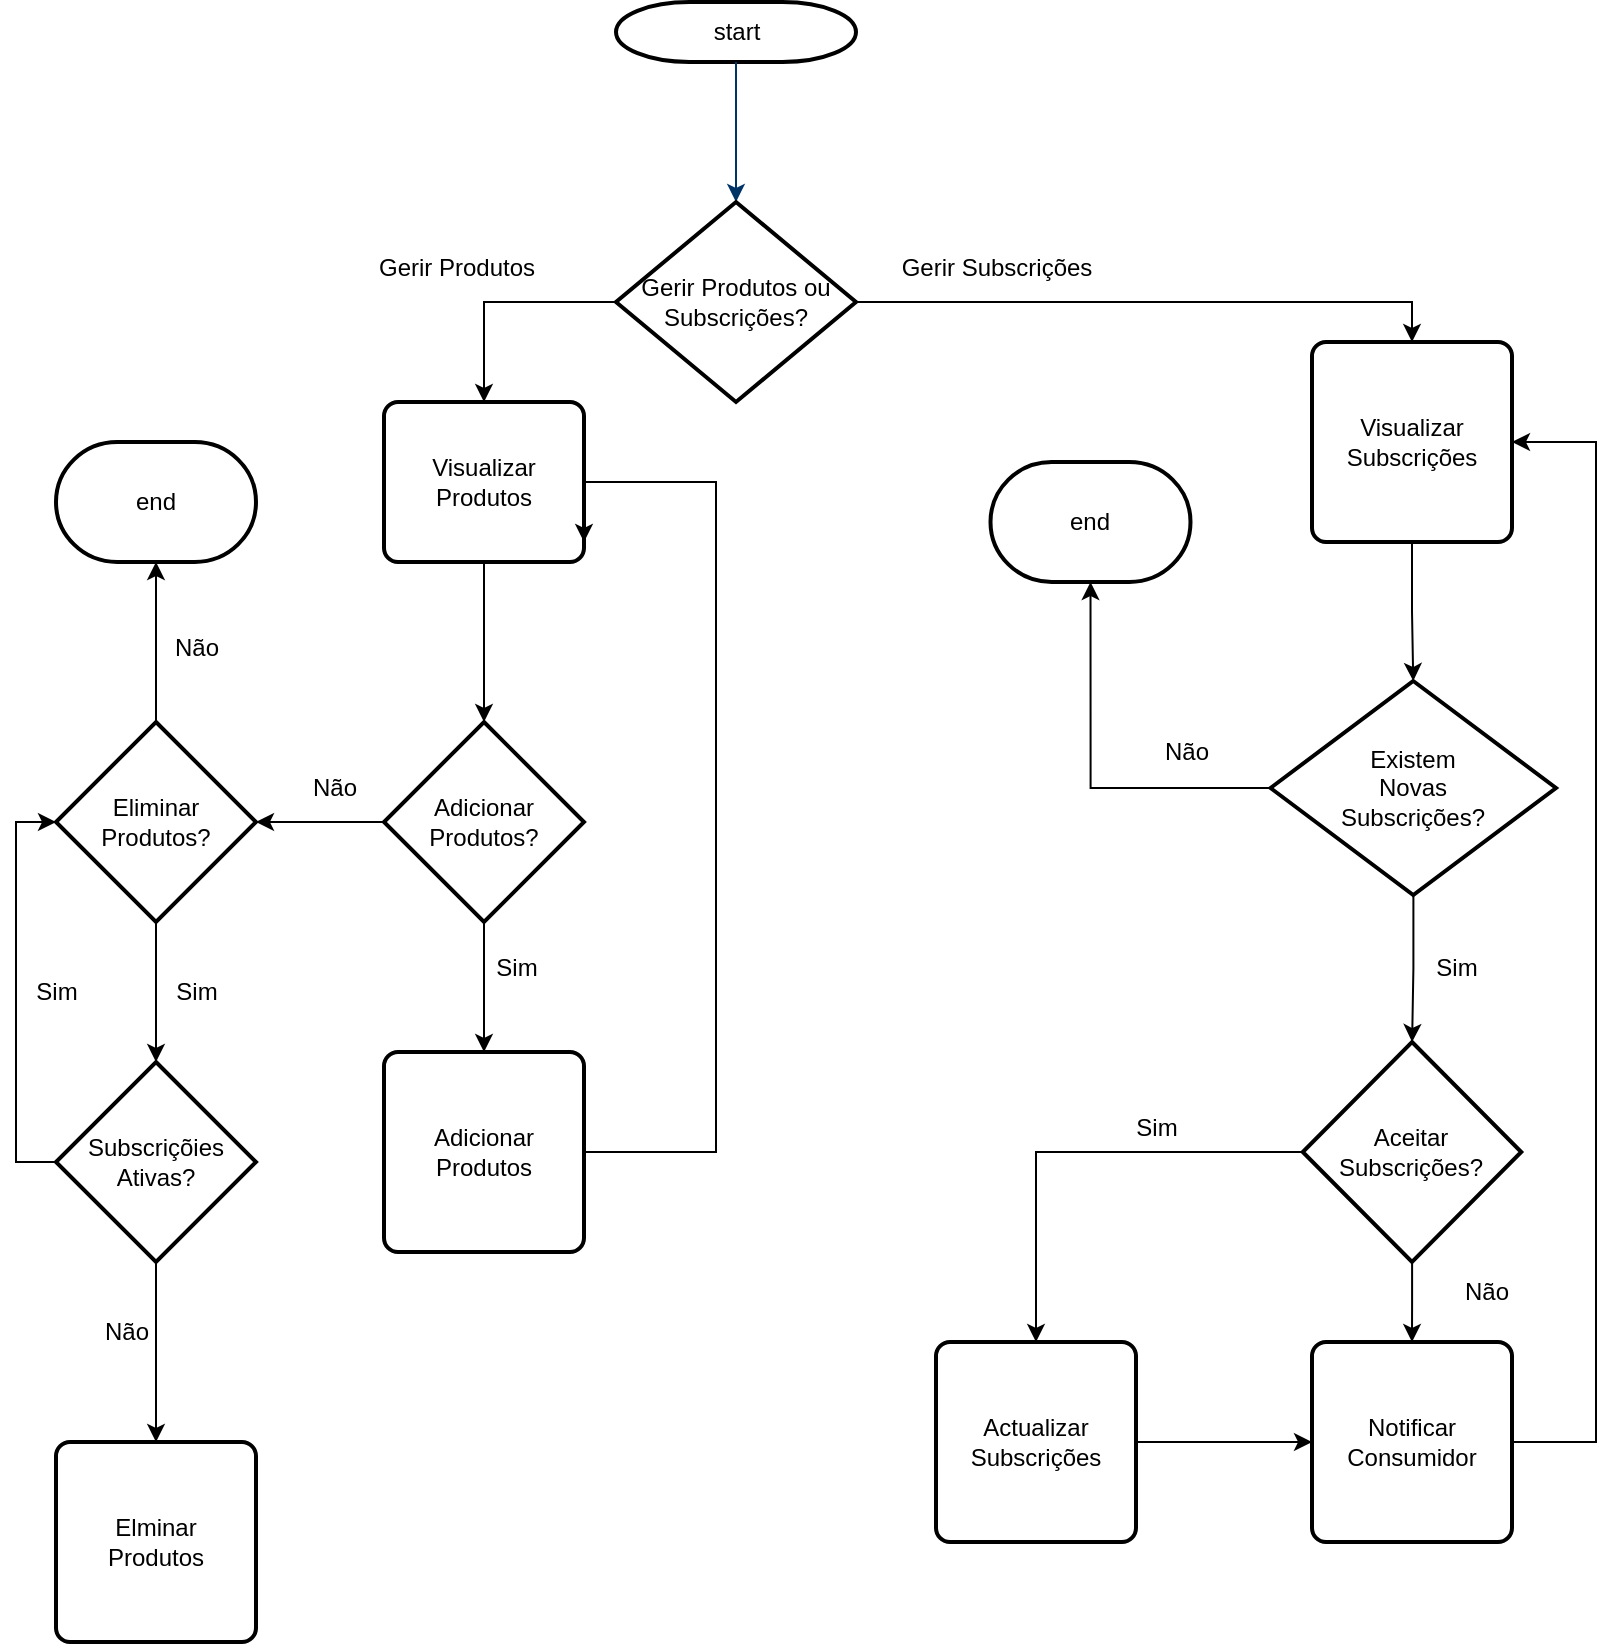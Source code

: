 <mxfile version="22.1.22" type="embed">
  <diagram name="Página-1" id="LHn5iljaYR8R-6iUy0xP">
    <mxGraphModel dx="817" dy="824" grid="1" gridSize="10" guides="1" tooltips="1" connect="1" arrows="1" fold="1" page="1" pageScale="1" pageWidth="827" pageHeight="1169" math="0" shadow="0">
      <root>
        <mxCell id="0" />
        <mxCell id="1" parent="0" />
        <mxCell id="9kWCVdmh-uN18Re_7AxD-1" value="start" style="shape=mxgraph.flowchart.terminator;strokeWidth=2;gradientColor=none;gradientDirection=north;fontStyle=0;html=1;" parent="1" vertex="1">
          <mxGeometry x="330" y="40" width="120" height="30" as="geometry" />
        </mxCell>
        <mxCell id="9kWCVdmh-uN18Re_7AxD-2" style="fontStyle=1;strokeColor=#003366;strokeWidth=1;html=1;entryX=0.5;entryY=0;entryDx=0;entryDy=0;" parent="1" source="9kWCVdmh-uN18Re_7AxD-1" edge="1">
          <mxGeometry relative="1" as="geometry">
            <mxPoint x="390" y="140" as="targetPoint" />
          </mxGeometry>
        </mxCell>
        <mxCell id="11" style="edgeStyle=orthogonalEdgeStyle;rounded=0;orthogonalLoop=1;jettySize=auto;html=1;entryX=0.5;entryY=0;entryDx=0;entryDy=0;" edge="1" parent="1" source="2" target="4">
          <mxGeometry relative="1" as="geometry" />
        </mxCell>
        <mxCell id="39" style="edgeStyle=orthogonalEdgeStyle;rounded=0;orthogonalLoop=1;jettySize=auto;html=1;exitX=1;exitY=0.5;exitDx=0;exitDy=0;exitPerimeter=0;entryX=0.5;entryY=0;entryDx=0;entryDy=0;" edge="1" parent="1" source="2" target="5">
          <mxGeometry relative="1" as="geometry" />
        </mxCell>
        <mxCell id="2" value="Gerir Produtos ou Subscrições?" style="strokeWidth=2;html=1;shape=mxgraph.flowchart.decision;whiteSpace=wrap;" vertex="1" parent="1">
          <mxGeometry x="330" y="140" width="120" height="100" as="geometry" />
        </mxCell>
        <mxCell id="29" style="edgeStyle=orthogonalEdgeStyle;rounded=0;orthogonalLoop=1;jettySize=auto;html=1;" edge="1" parent="1" source="3" target="8">
          <mxGeometry relative="1" as="geometry" />
        </mxCell>
        <mxCell id="3" value="Adicionar Produtos?" style="strokeWidth=2;html=1;shape=mxgraph.flowchart.decision;whiteSpace=wrap;" vertex="1" parent="1">
          <mxGeometry x="214" y="400" width="100" height="100" as="geometry" />
        </mxCell>
        <mxCell id="4" value="Visualizar Produtos" style="rounded=1;whiteSpace=wrap;html=1;absoluteArcSize=1;arcSize=14;strokeWidth=2;" vertex="1" parent="1">
          <mxGeometry x="214" y="240" width="100" height="80" as="geometry" />
        </mxCell>
        <mxCell id="5" value="Visualizar Subscrições" style="rounded=1;whiteSpace=wrap;html=1;absoluteArcSize=1;arcSize=14;strokeWidth=2;" vertex="1" parent="1">
          <mxGeometry x="678" y="210" width="100" height="100" as="geometry" />
        </mxCell>
        <mxCell id="24" value="" style="edgeStyle=orthogonalEdgeStyle;rounded=0;orthogonalLoop=1;jettySize=auto;html=1;" edge="1" parent="1" source="6" target="23">
          <mxGeometry relative="1" as="geometry" />
        </mxCell>
        <mxCell id="6" value="Eliminar Produtos?" style="strokeWidth=2;html=1;shape=mxgraph.flowchart.decision;whiteSpace=wrap;" vertex="1" parent="1">
          <mxGeometry x="50" y="400" width="100" height="100" as="geometry" />
        </mxCell>
        <mxCell id="26" style="edgeStyle=orthogonalEdgeStyle;rounded=0;orthogonalLoop=1;jettySize=auto;html=1;entryX=1;entryY=0.5;entryDx=0;entryDy=0;" edge="1" parent="1" source="8">
          <mxGeometry relative="1" as="geometry">
            <mxPoint x="314" y="310" as="targetPoint" />
            <Array as="points">
              <mxPoint x="380" y="615" />
              <mxPoint x="380" y="280" />
              <mxPoint x="314" y="280" />
            </Array>
          </mxGeometry>
        </mxCell>
        <mxCell id="8" value="Adicionar &lt;br&gt;Produtos" style="rounded=1;whiteSpace=wrap;html=1;absoluteArcSize=1;arcSize=14;strokeWidth=2;" vertex="1" parent="1">
          <mxGeometry x="214" y="565" width="100" height="100" as="geometry" />
        </mxCell>
        <mxCell id="9" value="Subscriçõies&lt;br&gt;Ativas?" style="strokeWidth=2;html=1;shape=mxgraph.flowchart.decision;whiteSpace=wrap;" vertex="1" parent="1">
          <mxGeometry x="50" y="570" width="100" height="100" as="geometry" />
        </mxCell>
        <mxCell id="12" value="Gerir Produtos" style="text;html=1;align=center;verticalAlign=middle;resizable=0;points=[];autosize=1;strokeColor=none;fillColor=none;" vertex="1" parent="1">
          <mxGeometry x="200" y="158" width="100" height="30" as="geometry" />
        </mxCell>
        <mxCell id="17" style="edgeStyle=orthogonalEdgeStyle;rounded=0;orthogonalLoop=1;jettySize=auto;html=1;entryX=0.5;entryY=0;entryDx=0;entryDy=0;entryPerimeter=0;" edge="1" parent="1" source="6" target="9">
          <mxGeometry relative="1" as="geometry" />
        </mxCell>
        <mxCell id="18" value="Sim" style="text;html=1;align=center;verticalAlign=middle;resizable=0;points=[];autosize=1;strokeColor=none;fillColor=none;" vertex="1" parent="1">
          <mxGeometry x="100" y="520" width="40" height="30" as="geometry" />
        </mxCell>
        <mxCell id="19" style="edgeStyle=orthogonalEdgeStyle;rounded=0;orthogonalLoop=1;jettySize=auto;html=1;entryX=0.4;entryY=-0.035;entryDx=0;entryDy=0;entryPerimeter=0;" edge="1" parent="1" source="9">
          <mxGeometry relative="1" as="geometry">
            <mxPoint x="100" y="760.0" as="targetPoint" />
          </mxGeometry>
        </mxCell>
        <mxCell id="20" value="Elminar &lt;br&gt;Produtos" style="rounded=1;whiteSpace=wrap;html=1;absoluteArcSize=1;arcSize=14;strokeWidth=2;" vertex="1" parent="1">
          <mxGeometry x="50" y="760" width="100" height="100" as="geometry" />
        </mxCell>
        <mxCell id="21" style="edgeStyle=orthogonalEdgeStyle;rounded=0;orthogonalLoop=1;jettySize=auto;html=1;entryX=1;entryY=0.5;entryDx=0;entryDy=0;entryPerimeter=0;" edge="1" parent="1" source="3" target="6">
          <mxGeometry relative="1" as="geometry" />
        </mxCell>
        <mxCell id="22" value="Não" style="text;html=1;align=center;verticalAlign=middle;resizable=0;points=[];autosize=1;strokeColor=none;fillColor=none;" vertex="1" parent="1">
          <mxGeometry x="164" y="418" width="50" height="30" as="geometry" />
        </mxCell>
        <mxCell id="23" value="end" style="strokeWidth=2;html=1;shape=mxgraph.flowchart.terminator;whiteSpace=wrap;" vertex="1" parent="1">
          <mxGeometry x="50" y="260" width="100" height="60" as="geometry" />
        </mxCell>
        <mxCell id="25" style="edgeStyle=orthogonalEdgeStyle;rounded=0;orthogonalLoop=1;jettySize=auto;html=1;entryX=0.5;entryY=0;entryDx=0;entryDy=0;entryPerimeter=0;" edge="1" parent="1" source="4" target="3">
          <mxGeometry relative="1" as="geometry" />
        </mxCell>
        <mxCell id="30" value="Sim" style="text;html=1;align=center;verticalAlign=middle;resizable=0;points=[];autosize=1;strokeColor=none;fillColor=none;" vertex="1" parent="1">
          <mxGeometry x="260" y="508" width="40" height="30" as="geometry" />
        </mxCell>
        <mxCell id="31" value="Não" style="text;html=1;align=center;verticalAlign=middle;resizable=0;points=[];autosize=1;strokeColor=none;fillColor=none;" vertex="1" parent="1">
          <mxGeometry x="60" y="690" width="50" height="30" as="geometry" />
        </mxCell>
        <mxCell id="32" style="edgeStyle=orthogonalEdgeStyle;rounded=0;orthogonalLoop=1;jettySize=auto;html=1;entryX=0;entryY=0.5;entryDx=0;entryDy=0;entryPerimeter=0;" edge="1" parent="1" source="9" target="6">
          <mxGeometry relative="1" as="geometry">
            <Array as="points">
              <mxPoint x="30" y="620" />
              <mxPoint x="30" y="450" />
            </Array>
          </mxGeometry>
        </mxCell>
        <mxCell id="37" value="Sim" style="text;html=1;align=center;verticalAlign=middle;resizable=0;points=[];autosize=1;strokeColor=none;fillColor=none;" vertex="1" parent="1">
          <mxGeometry x="30" y="520" width="40" height="30" as="geometry" />
        </mxCell>
        <mxCell id="38" value="Não" style="text;html=1;align=center;verticalAlign=middle;resizable=0;points=[];autosize=1;strokeColor=none;fillColor=none;" vertex="1" parent="1">
          <mxGeometry x="95" y="348" width="50" height="30" as="geometry" />
        </mxCell>
        <mxCell id="40" value="Gerir Subscrições" style="text;html=1;align=center;verticalAlign=middle;resizable=0;points=[];autosize=1;strokeColor=none;fillColor=none;" vertex="1" parent="1">
          <mxGeometry x="460" y="158" width="120" height="30" as="geometry" />
        </mxCell>
        <mxCell id="47" style="edgeStyle=orthogonalEdgeStyle;rounded=0;orthogonalLoop=1;jettySize=auto;html=1;" edge="1" parent="1" source="41" target="46">
          <mxGeometry relative="1" as="geometry" />
        </mxCell>
        <mxCell id="41" value="Existem&lt;br&gt;Novas&lt;br&gt;Subscrições?" style="strokeWidth=2;html=1;shape=mxgraph.flowchart.decision;whiteSpace=wrap;" vertex="1" parent="1">
          <mxGeometry x="657.25" y="379.5" width="142.75" height="107" as="geometry" />
        </mxCell>
        <mxCell id="42" style="edgeStyle=orthogonalEdgeStyle;rounded=0;orthogonalLoop=1;jettySize=auto;html=1;entryX=0.5;entryY=0;entryDx=0;entryDy=0;entryPerimeter=0;" edge="1" parent="1" source="5" target="41">
          <mxGeometry relative="1" as="geometry" />
        </mxCell>
        <mxCell id="44" value="end" style="strokeWidth=2;html=1;shape=mxgraph.flowchart.terminator;whiteSpace=wrap;" vertex="1" parent="1">
          <mxGeometry x="517.25" y="270" width="100" height="60" as="geometry" />
        </mxCell>
        <mxCell id="45" style="edgeStyle=orthogonalEdgeStyle;rounded=0;orthogonalLoop=1;jettySize=auto;html=1;entryX=0.5;entryY=1;entryDx=0;entryDy=0;entryPerimeter=0;" edge="1" parent="1" source="41" target="44">
          <mxGeometry relative="1" as="geometry" />
        </mxCell>
        <mxCell id="50" style="edgeStyle=orthogonalEdgeStyle;rounded=0;orthogonalLoop=1;jettySize=auto;html=1;entryX=0.5;entryY=0;entryDx=0;entryDy=0;" edge="1" parent="1" source="46" target="49">
          <mxGeometry relative="1" as="geometry" />
        </mxCell>
        <mxCell id="58" style="edgeStyle=orthogonalEdgeStyle;rounded=0;orthogonalLoop=1;jettySize=auto;html=1;entryX=0.5;entryY=0;entryDx=0;entryDy=0;" edge="1" parent="1" source="46" target="57">
          <mxGeometry relative="1" as="geometry" />
        </mxCell>
        <mxCell id="46" value="Aceitar Subscrições?" style="strokeWidth=2;html=1;shape=mxgraph.flowchart.decision;whiteSpace=wrap;" vertex="1" parent="1">
          <mxGeometry x="673.38" y="560" width="109.25" height="110" as="geometry" />
        </mxCell>
        <mxCell id="48" value="Sim" style="text;html=1;align=center;verticalAlign=middle;resizable=0;points=[];autosize=1;strokeColor=none;fillColor=none;" vertex="1" parent="1">
          <mxGeometry x="730" y="508" width="40" height="30" as="geometry" />
        </mxCell>
        <mxCell id="53" style="edgeStyle=orthogonalEdgeStyle;rounded=0;orthogonalLoop=1;jettySize=auto;html=1;" edge="1" parent="1" source="49" target="5">
          <mxGeometry relative="1" as="geometry">
            <Array as="points">
              <mxPoint x="820" y="760" />
              <mxPoint x="820" y="260" />
            </Array>
          </mxGeometry>
        </mxCell>
        <mxCell id="49" value="Notificar&lt;br&gt;Consumidor" style="rounded=1;whiteSpace=wrap;html=1;absoluteArcSize=1;arcSize=14;strokeWidth=2;" vertex="1" parent="1">
          <mxGeometry x="678" y="710" width="100" height="100" as="geometry" />
        </mxCell>
        <mxCell id="55" value="Não" style="text;html=1;align=center;verticalAlign=middle;resizable=0;points=[];autosize=1;strokeColor=none;fillColor=none;" vertex="1" parent="1">
          <mxGeometry x="740" y="670" width="50" height="30" as="geometry" />
        </mxCell>
        <mxCell id="60" style="edgeStyle=orthogonalEdgeStyle;rounded=0;orthogonalLoop=1;jettySize=auto;html=1;entryX=0;entryY=0.5;entryDx=0;entryDy=0;" edge="1" parent="1" source="57" target="49">
          <mxGeometry relative="1" as="geometry" />
        </mxCell>
        <mxCell id="57" value="Actualizar Subscrições" style="rounded=1;whiteSpace=wrap;html=1;absoluteArcSize=1;arcSize=14;strokeWidth=2;" vertex="1" parent="1">
          <mxGeometry x="490" y="710" width="100" height="100" as="geometry" />
        </mxCell>
        <mxCell id="59" value="Sim" style="text;html=1;align=center;verticalAlign=middle;resizable=0;points=[];autosize=1;strokeColor=none;fillColor=none;" vertex="1" parent="1">
          <mxGeometry x="580" y="588" width="40" height="30" as="geometry" />
        </mxCell>
        <mxCell id="61" value="Não" style="text;html=1;align=center;verticalAlign=middle;resizable=0;points=[];autosize=1;strokeColor=none;fillColor=none;" vertex="1" parent="1">
          <mxGeometry x="590" y="400" width="50" height="30" as="geometry" />
        </mxCell>
      </root>
    </mxGraphModel>
  </diagram>
</mxfile>
